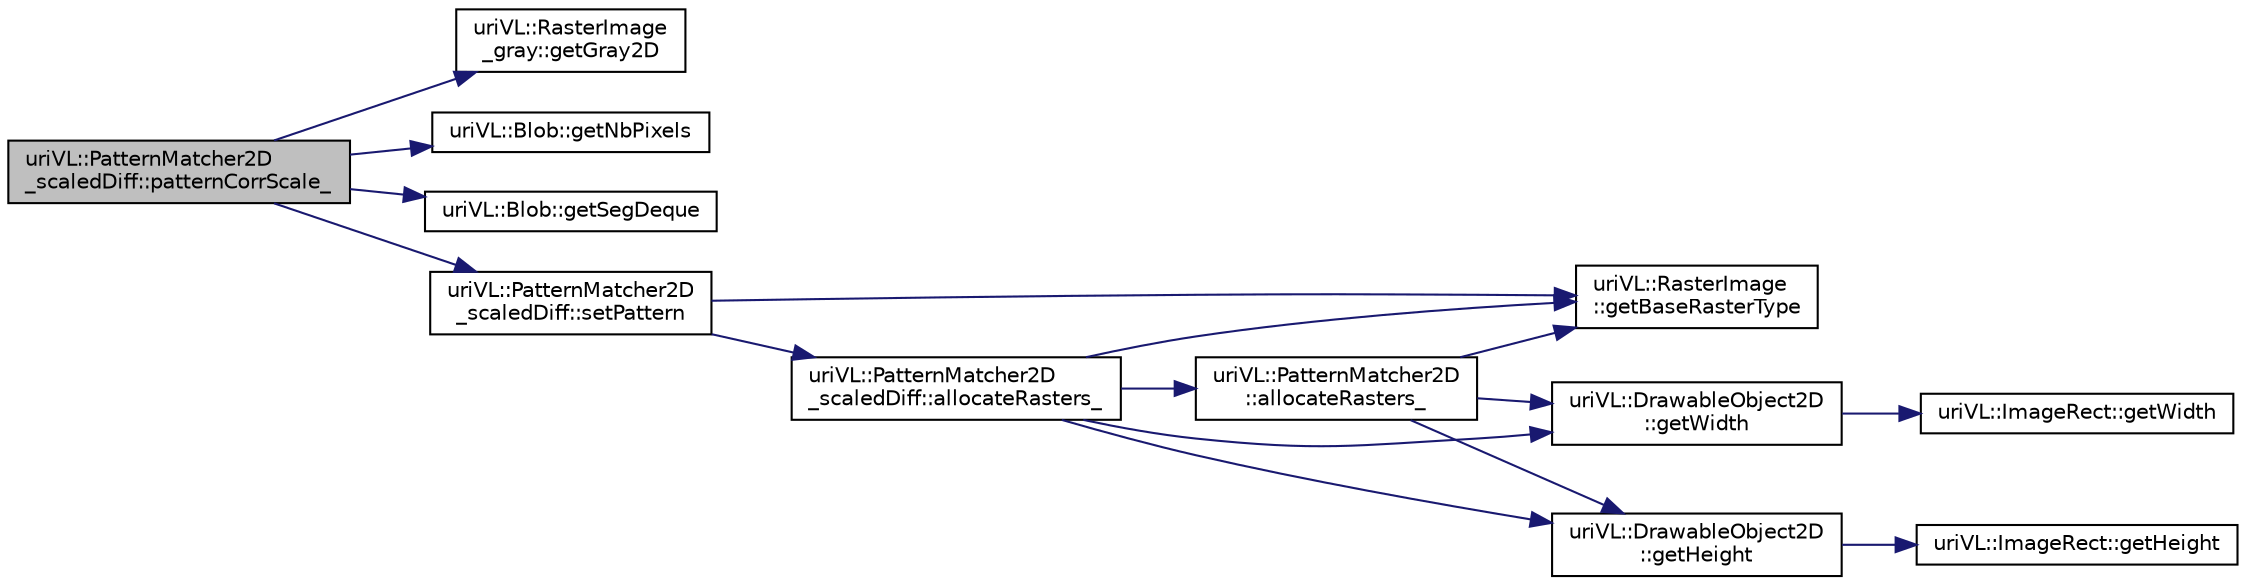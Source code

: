 digraph "uriVL::PatternMatcher2D_scaledDiff::patternCorrScale_"
{
  edge [fontname="Helvetica",fontsize="10",labelfontname="Helvetica",labelfontsize="10"];
  node [fontname="Helvetica",fontsize="10",shape=record];
  rankdir="LR";
  Node1 [label="uriVL::PatternMatcher2D\l_scaledDiff::patternCorrScale_",height=0.2,width=0.4,color="black", fillcolor="grey75", style="filled", fontcolor="black"];
  Node1 -> Node2 [color="midnightblue",fontsize="10",style="solid",fontname="Helvetica"];
  Node2 [label="uriVL::RasterImage\l_gray::getGray2D",height=0.2,width=0.4,color="black", fillcolor="white", style="filled",URL="$classuriVL_1_1RasterImage__gray.html#a85f4a3bce252bf97151bfd9675437c23",tooltip="Returns the 8-bit gray-level base raster as a read-only 2D array. "];
  Node1 -> Node3 [color="midnightblue",fontsize="10",style="solid",fontname="Helvetica"];
  Node3 [label="uriVL::Blob::getNbPixels",height=0.2,width=0.4,color="black", fillcolor="white", style="filled",URL="$classuriVL_1_1Blob.html#a4a9a92f34764607a19a494e302f9f936",tooltip="Returns the total number of pixels in the blob. "];
  Node1 -> Node4 [color="midnightblue",fontsize="10",style="solid",fontname="Helvetica"];
  Node4 [label="uriVL::Blob::getSegDeque",height=0.2,width=0.4,color="black", fillcolor="white", style="filled",URL="$classuriVL_1_1Blob.html#a2075d06742e561d4d0c547bb8a5b3b59",tooltip="returns a read-only reference to this blob&#39;s private segments structure. "];
  Node1 -> Node5 [color="midnightblue",fontsize="10",style="solid",fontname="Helvetica"];
  Node5 [label="uriVL::PatternMatcher2D\l_scaledDiff::setPattern",height=0.2,width=0.4,color="black", fillcolor="white", style="filled",URL="$classuriVL_1_1PatternMatcher2D__scaledDiff.html#ac741fac680906101cabe62490ac27c34",tooltip="Called to define the pattern used for subsequent covariance calculations. "];
  Node5 -> Node6 [color="midnightblue",fontsize="10",style="solid",fontname="Helvetica"];
  Node6 [label="uriVL::RasterImage\l::getBaseRasterType",height=0.2,width=0.4,color="black", fillcolor="white", style="filled",URL="$classuriVL_1_1RasterImage.html#a68815937f6a787e4541a33b108198baf",tooltip="Returns the image&#39;s base raster type. "];
  Node5 -> Node7 [color="midnightblue",fontsize="10",style="solid",fontname="Helvetica"];
  Node7 [label="uriVL::PatternMatcher2D\l_scaledDiff::allocateRasters_",height=0.2,width=0.4,color="black", fillcolor="white", style="filled",URL="$classuriVL_1_1PatternMatcher2D__scaledDiff.html#a0b96745b7723e860f44b508c094b6b9a",tooltip="Allocates private computation rasters for the pattern and the image. "];
  Node7 -> Node8 [color="midnightblue",fontsize="10",style="solid",fontname="Helvetica"];
  Node8 [label="uriVL::PatternMatcher2D\l::allocateRasters_",height=0.2,width=0.4,color="black", fillcolor="white", style="filled",URL="$classuriVL_1_1PatternMatcher2D.html#a6c6b35d60b4459a00e53e8efe9a39cd8",tooltip="Allocates private computation rasters for the pattern and the image. "];
  Node8 -> Node6 [color="midnightblue",fontsize="10",style="solid",fontname="Helvetica"];
  Node8 -> Node9 [color="midnightblue",fontsize="10",style="solid",fontname="Helvetica"];
  Node9 [label="uriVL::DrawableObject2D\l::getHeight",height=0.2,width=0.4,color="black", fillcolor="white", style="filled",URL="$classuriVL_1_1DrawableObject2D.html#a0fa48af9667c5a4b53bd2a9bf0eea240",tooltip="Returns the number of rows for the image. "];
  Node9 -> Node10 [color="midnightblue",fontsize="10",style="solid",fontname="Helvetica"];
  Node10 [label="uriVL::ImageRect::getHeight",height=0.2,width=0.4,color="black", fillcolor="white", style="filled",URL="$classuriVL_1_1ImageRect.html#aa757d85ab5d5230bc0ca53f5960e14f3",tooltip="Returns the height of the rectangle. "];
  Node8 -> Node11 [color="midnightblue",fontsize="10",style="solid",fontname="Helvetica"];
  Node11 [label="uriVL::DrawableObject2D\l::getWidth",height=0.2,width=0.4,color="black", fillcolor="white", style="filled",URL="$classuriVL_1_1DrawableObject2D.html#a01127dbd10a99cdbb7596e48539068c9",tooltip="Returns the number of columns for the image. "];
  Node11 -> Node12 [color="midnightblue",fontsize="10",style="solid",fontname="Helvetica"];
  Node12 [label="uriVL::ImageRect::getWidth",height=0.2,width=0.4,color="black", fillcolor="white", style="filled",URL="$classuriVL_1_1ImageRect.html#a1081dc6f638b33ebf30d0a43d51289ef",tooltip="Returns the width of the rectangle. "];
  Node7 -> Node6 [color="midnightblue",fontsize="10",style="solid",fontname="Helvetica"];
  Node7 -> Node9 [color="midnightblue",fontsize="10",style="solid",fontname="Helvetica"];
  Node7 -> Node11 [color="midnightblue",fontsize="10",style="solid",fontname="Helvetica"];
}

